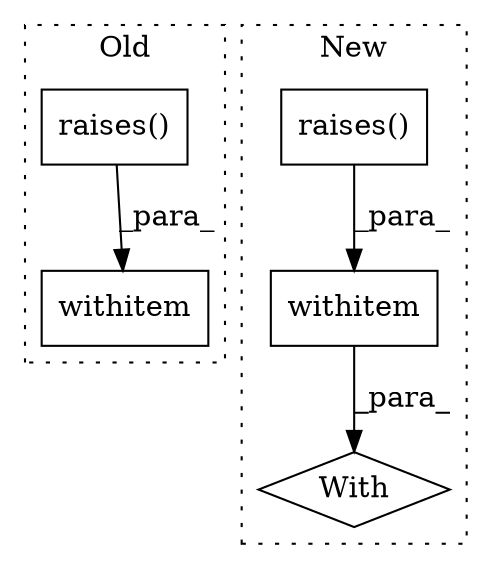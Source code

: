 digraph G {
subgraph cluster0 {
1 [label="raises()" a="75" s="3744,3767" l="14,53" shape="box"];
5 [label="withitem" a="49" s="3744" l="6" shape="box"];
label = "Old";
style="dotted";
}
subgraph cluster1 {
2 [label="raises()" a="75" s="6245,6269" l="14,37" shape="box"];
3 [label="With" a="39" s="6240,6251" l="5,65" shape="diamond"];
4 [label="withitem" a="49" s="6245" l="6" shape="box"];
label = "New";
style="dotted";
}
1 -> 5 [label="_para_"];
2 -> 4 [label="_para_"];
4 -> 3 [label="_para_"];
}